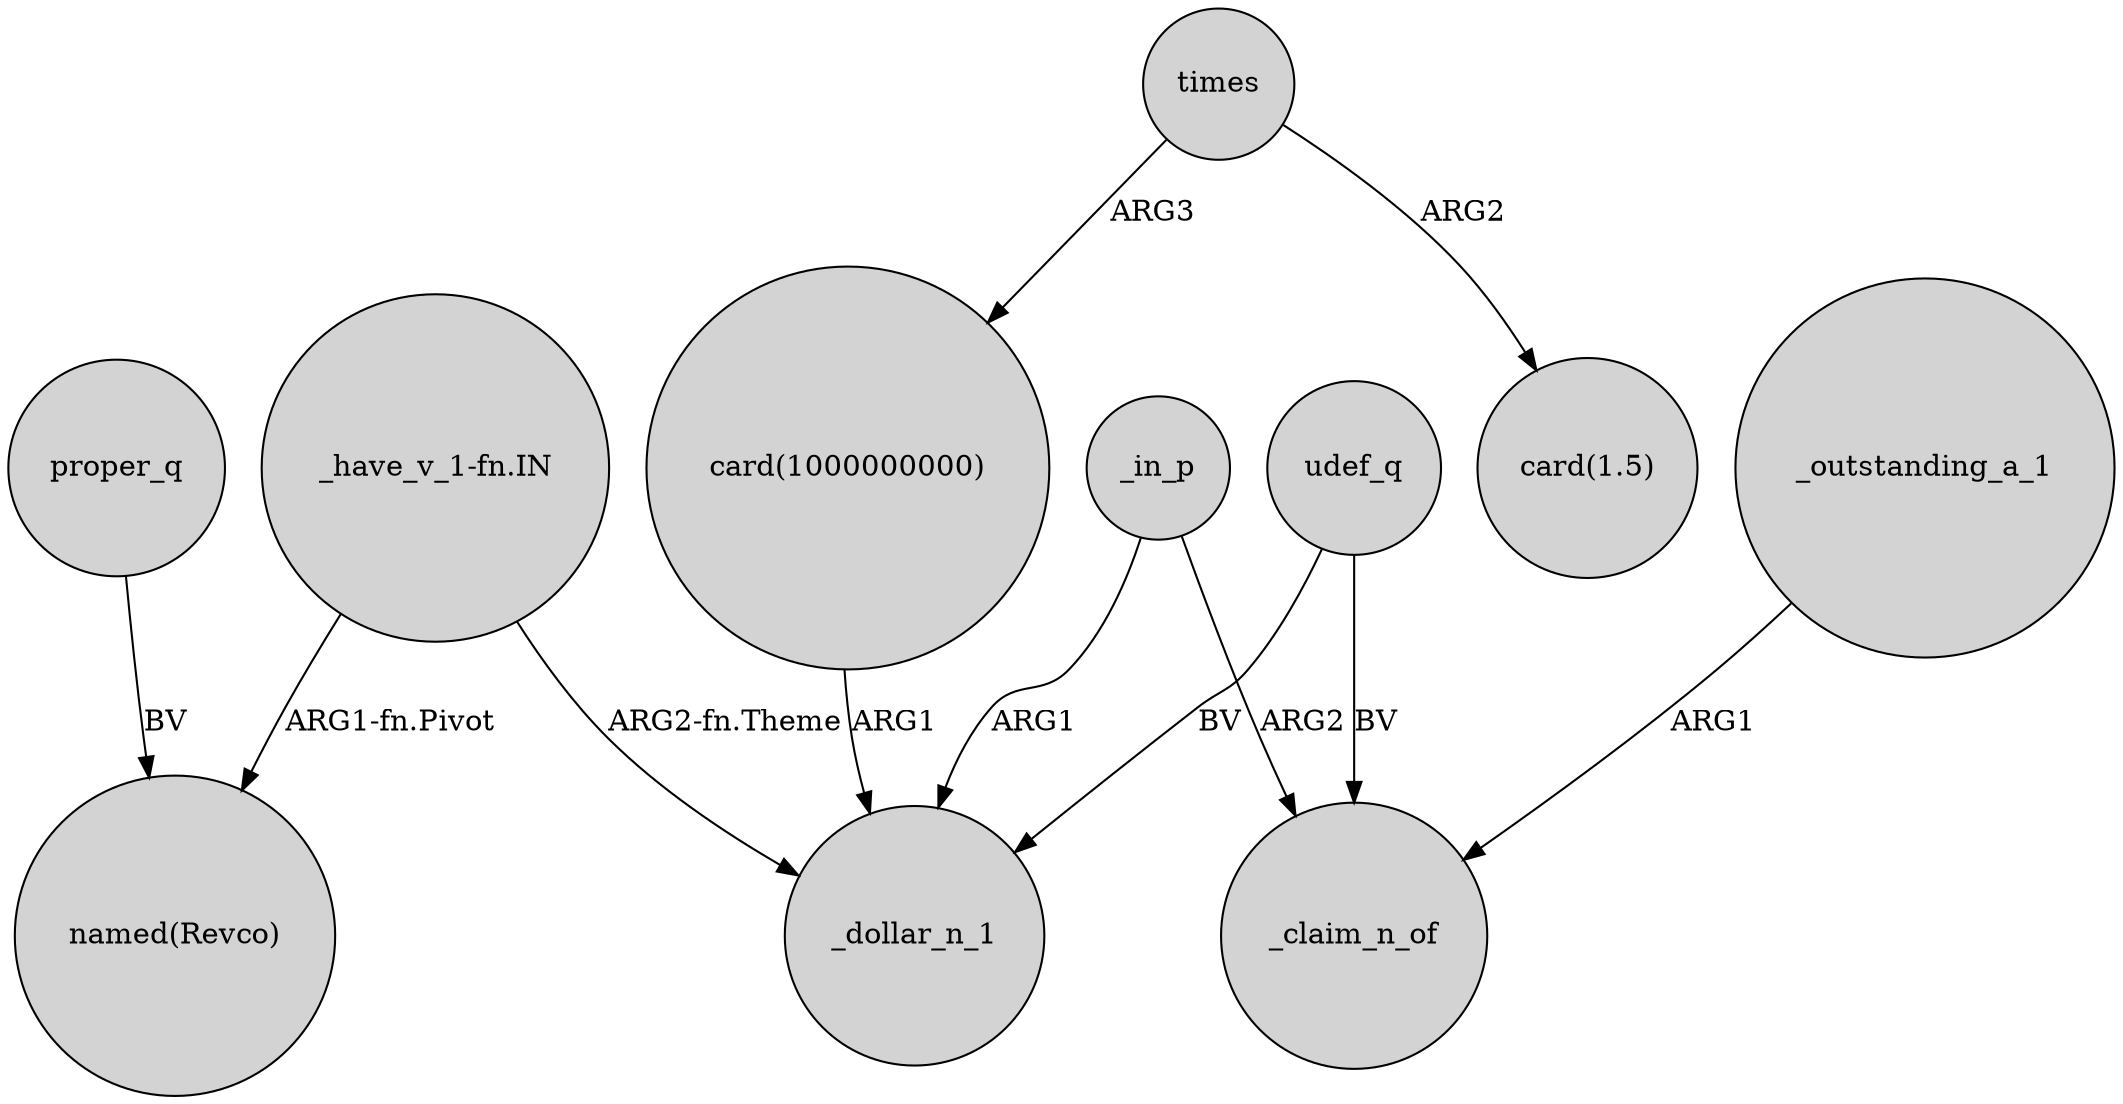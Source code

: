 digraph {
	node [shape=circle style=filled]
	proper_q -> "named(Revco)" [label=BV]
	times -> "card(1000000000)" [label=ARG3]
	_in_p -> _dollar_n_1 [label=ARG1]
	"_have_v_1-fn.IN" -> _dollar_n_1 [label="ARG2-fn.Theme"]
	_outstanding_a_1 -> _claim_n_of [label=ARG1]
	"card(1000000000)" -> _dollar_n_1 [label=ARG1]
	udef_q -> _claim_n_of [label=BV]
	_in_p -> _claim_n_of [label=ARG2]
	times -> "card(1.5)" [label=ARG2]
	"_have_v_1-fn.IN" -> "named(Revco)" [label="ARG1-fn.Pivot"]
	udef_q -> _dollar_n_1 [label=BV]
}
